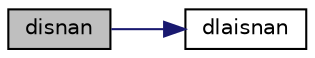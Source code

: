 digraph "disnan"
{
 // LATEX_PDF_SIZE
  edge [fontname="Helvetica",fontsize="10",labelfontname="Helvetica",labelfontsize="10"];
  node [fontname="Helvetica",fontsize="10",shape=record];
  rankdir="LR";
  Node1 [label="disnan",height=0.2,width=0.4,color="black", fillcolor="grey75", style="filled", fontcolor="black",tooltip="DISNAN tests input for NaN."];
  Node1 -> Node2 [color="midnightblue",fontsize="10",style="solid",fontname="Helvetica"];
  Node2 [label="dlaisnan",height=0.2,width=0.4,color="black", fillcolor="white", style="filled",URL="$dlaisnan_8f.html#a341ec834c6fc14a17fead550ff486022",tooltip="DLAISNAN tests input for NaN by comparing two arguments for inequality."];
}
